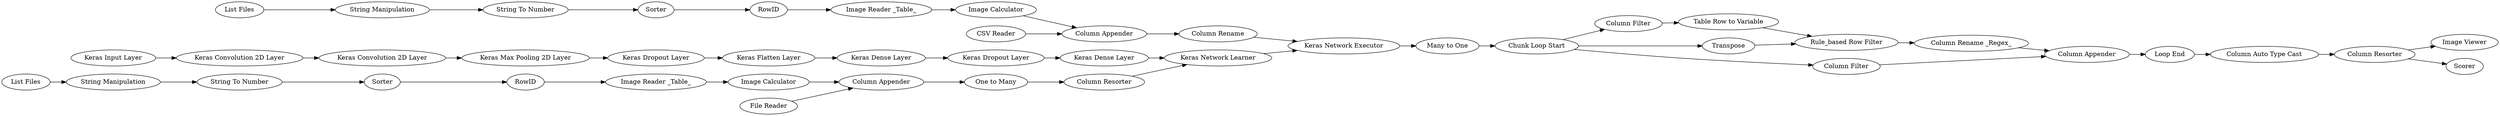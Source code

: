 digraph {
	"4373577472362325646_62" [label="File Reader"]
	"-1621373695380744464_57" [label=Transpose]
	"8066068821570087257_210" [label="Keras Network Executor"]
	"8066068821570087257_187" [label="Keras Max Pooling 2D Layer"]
	"8066068821570087257_196" [label="Keras Dropout Layer"]
	"8066068821570087257_190" [label="Keras Flatten Layer"]
	"8066068821570087257_197" [label="Keras Convolution 2D Layer"]
	"6955928685112626853_42" [label="Column Rename"]
	"8066068821570087257_198" [label="Keras Convolution 2D Layer"]
	"6955928685112626853_53" [label="CSV Reader"]
	"-1621373695380744464_20" [label="Many to One"]
	"8066068821570087257_16" [label="Keras Network Learner"]
	"8066068821570087257_195" [label="Keras Dropout Layer"]
	"-1621373695380744464_56" [label="Column Filter"]
	"6955928685112626853_52" [label="Image Reader _Table_"]
	"-1621373695380744464_62" [label="Column Appender"]
	"8066068821570087257_200" [label="Keras Dense Layer"]
	"-1621373695380744464_63" [label="Loop End"]
	"-1621373695380744464_65" [label="Column Resorter"]
	"2069173250538624728_56" [label="String Manipulation"]
	"8066068821570087257_199" [label="Keras Dense Layer"]
	"4373577472362325646_52" [label="Image Reader _Table_"]
	"2069173250538624728_58" [label="String To Number"]
	"4373577472362325646_63" [label="Column Resorter"]
	"-227470361616105881_59" [label=RowID]
	"-1621373695380744464_73" [label="Column Auto Type Cast"]
	"-1621373695380744464_53" [label="Chunk Loop Start"]
	"4373577472362325646_61" [label="One to Many"]
	"-1621373695380744464_55" [label="Table Row to Variable"]
	"-227470361616105881_58" [label="String To Number"]
	"2069173250538624728_57" [label=Sorter]
	"4373577472362325646_54" [label="Column Appender"]
	"8066068821570087257_85" [label="Image Viewer"]
	"4373577472362325646_51" [label="List Files"]
	"6955928685112626853_51" [label="List Files"]
	"6955928685112626853_54" [label="Column Appender"]
	"-227470361616105881_56" [label="String Manipulation"]
	"4373577472362325646_60" [label="Image Calculator"]
	"-227470361616105881_57" [label=Sorter]
	"6955928685112626853_60" [label="Image Calculator"]
	"-1621373695380744464_61" [label="Column Filter"]
	"-1621373695380744464_60" [label="Rule_based Row Filter"]
	"8066068821570087257_185" [label="Keras Input Layer"]
	"-1621373695380744464_64" [label="Column Rename _Regex_"]
	"8066068821570087257_84" [label=Scorer]
	"2069173250538624728_59" [label=RowID]
	"-1621373695380744464_57" -> "-1621373695380744464_60"
	"-1621373695380744464_53" -> "-1621373695380744464_57"
	"8066068821570087257_16" -> "8066068821570087257_210"
	"8066068821570087257_200" -> "8066068821570087257_16"
	"6955928685112626853_52" -> "6955928685112626853_60"
	"-1621373695380744464_64" -> "-1621373695380744464_62"
	"8066068821570087257_210" -> "-1621373695380744464_20"
	"8066068821570087257_195" -> "8066068821570087257_190"
	"-1621373695380744464_62" -> "-1621373695380744464_63"
	"-1621373695380744464_61" -> "-1621373695380744464_62"
	"8066068821570087257_196" -> "8066068821570087257_200"
	"4373577472362325646_54" -> "4373577472362325646_61"
	"6955928685112626853_51" -> "-227470361616105881_56"
	"-1621373695380744464_20" -> "-1621373695380744464_53"
	"-1621373695380744464_53" -> "-1621373695380744464_56"
	"2069173250538624728_58" -> "2069173250538624728_57"
	"6955928685112626853_54" -> "6955928685112626853_42"
	"-1621373695380744464_53" -> "-1621373695380744464_61"
	"4373577472362325646_51" -> "2069173250538624728_56"
	"4373577472362325646_62" -> "4373577472362325646_54"
	"2069173250538624728_57" -> "2069173250538624728_59"
	"8066068821570087257_187" -> "8066068821570087257_195"
	"4373577472362325646_61" -> "4373577472362325646_63"
	"8066068821570087257_198" -> "8066068821570087257_187"
	"-1621373695380744464_56" -> "-1621373695380744464_55"
	"-1621373695380744464_73" -> "-1621373695380744464_65"
	"-1621373695380744464_55" -> "-1621373695380744464_60"
	"4373577472362325646_52" -> "4373577472362325646_60"
	"8066068821570087257_185" -> "8066068821570087257_197"
	"8066068821570087257_190" -> "8066068821570087257_199"
	"-227470361616105881_58" -> "-227470361616105881_57"
	"8066068821570087257_197" -> "8066068821570087257_198"
	"-227470361616105881_57" -> "-227470361616105881_59"
	"2069173250538624728_56" -> "2069173250538624728_58"
	"-227470361616105881_56" -> "-227470361616105881_58"
	"-227470361616105881_59" -> "6955928685112626853_52"
	"6955928685112626853_53" -> "6955928685112626853_54"
	"-1621373695380744464_65" -> "8066068821570087257_84"
	"8066068821570087257_199" -> "8066068821570087257_196"
	"6955928685112626853_42" -> "8066068821570087257_210"
	"6955928685112626853_60" -> "6955928685112626853_54"
	"-1621373695380744464_65" -> "8066068821570087257_85"
	"-1621373695380744464_60" -> "-1621373695380744464_64"
	"-1621373695380744464_63" -> "-1621373695380744464_73"
	"2069173250538624728_59" -> "4373577472362325646_52"
	"4373577472362325646_63" -> "8066068821570087257_16"
	"4373577472362325646_60" -> "4373577472362325646_54"
	rankdir=LR
}
